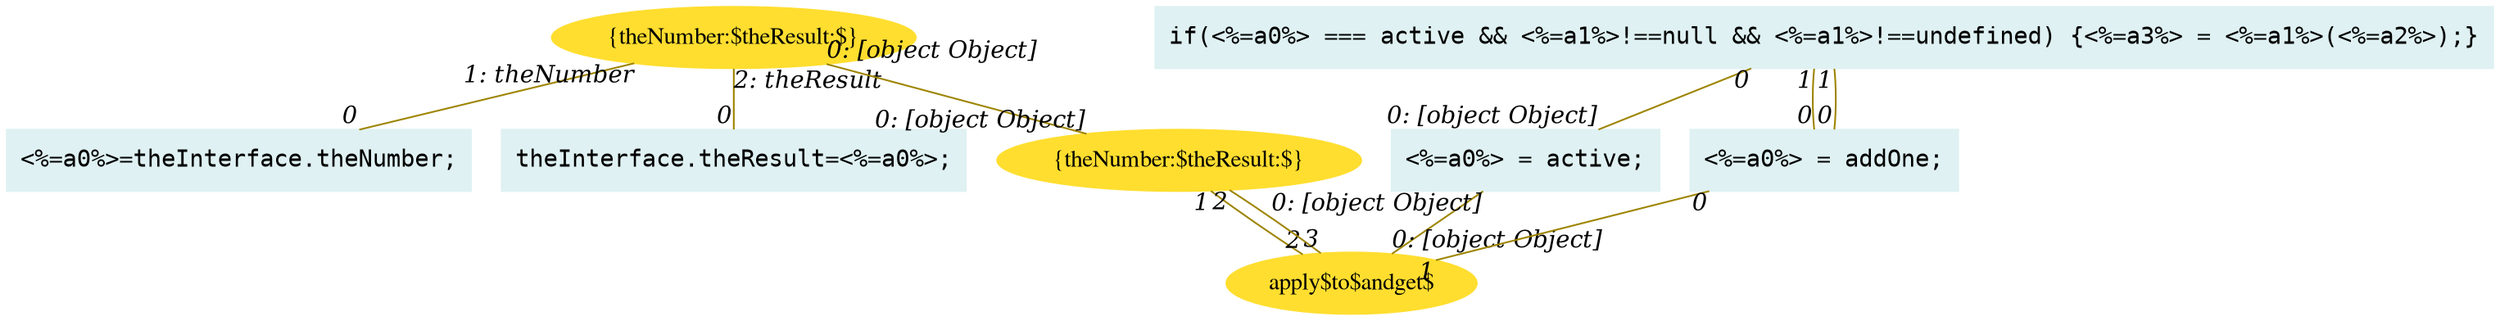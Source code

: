 digraph g{node_527 [shape="box", style="filled", color="#dff1f2", fontname="Courier", label="<%=a0%>=theInterface.theNumber;
" ]
node_529 [shape="box", style="filled", color="#dff1f2", fontname="Courier", label="theInterface.theResult=<%=a0%>;
" ]
node_531 [shape="ellipse", style="filled", color="#ffde2f", fontname="Times", label="{theNumber:$theResult:$}" ]
node_542 [shape="ellipse", style="filled", color="#ffde2f", fontname="Times", label="{theNumber:$theResult:$}" ]
node_548 [shape="ellipse", style="filled", color="#ffde2f", fontname="Times", label="apply$to$andget$" ]
node_559 [shape="box", style="filled", color="#dff1f2", fontname="Courier", label="<%=a0%> = active;
" ]
node_562 [shape="box", style="filled", color="#dff1f2", fontname="Courier", label="<%=a0%> = addOne;
" ]
node_564 [shape="box", style="filled", color="#dff1f2", fontname="Courier", label="if(<%=a0%> === active && <%=a1%>!==null && <%=a1%>!==undefined) {<%=a3%> = <%=a1%>(<%=a2%>);}
" ]
node_531 -> node_527 [dir=none, arrowHead=none, fontname="Times-Italic", arrowsize=1, color="#9d8400", label="",  headlabel="0", taillabel="1: theNumber" ]
node_531 -> node_529 [dir=none, arrowHead=none, fontname="Times-Italic", arrowsize=1, color="#9d8400", label="",  headlabel="0", taillabel="2: theResult" ]
node_542 -> node_548 [dir=none, arrowHead=none, fontname="Times-Italic", arrowsize=1, color="#9d8400", label="",  headlabel="2", taillabel="1" ]
node_542 -> node_548 [dir=none, arrowHead=none, fontname="Times-Italic", arrowsize=1, color="#9d8400", label="",  headlabel="3", taillabel="2" ]
node_559 -> node_548 [dir=none, arrowHead=none, fontname="Times-Italic", arrowsize=1, color="#9d8400", label="",  headlabel="0: [object Object]", taillabel="0: [object Object]" ]
node_531 -> node_542 [dir=none, arrowHead=none, fontname="Times-Italic", arrowsize=1, color="#9d8400", label="",  headlabel="0: [object Object]", taillabel="0: [object Object]" ]
node_562 -> node_548 [dir=none, arrowHead=none, fontname="Times-Italic", arrowsize=1, color="#9d8400", label="",  headlabel="1", taillabel="0" ]
node_564 -> node_559 [dir=none, arrowHead=none, fontname="Times-Italic", arrowsize=1, color="#9d8400", label="",  headlabel="0: [object Object]", taillabel="0" ]
node_564 -> node_562 [dir=none, arrowHead=none, fontname="Times-Italic", arrowsize=1, color="#9d8400", label="",  headlabel="0", taillabel="1" ]
node_564 -> node_562 [dir=none, arrowHead=none, fontname="Times-Italic", arrowsize=1, color="#9d8400", label="",  headlabel="0", taillabel="1" ]
}